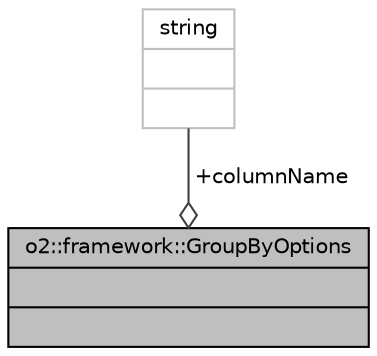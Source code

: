 digraph "o2::framework::GroupByOptions"
{
 // INTERACTIVE_SVG=YES
  bgcolor="transparent";
  edge [fontname="Helvetica",fontsize="10",labelfontname="Helvetica",labelfontsize="10"];
  node [fontname="Helvetica",fontsize="10",shape=record];
  Node1 [label="{o2::framework::GroupByOptions\n||}",height=0.2,width=0.4,color="black", fillcolor="grey75", style="filled", fontcolor="black"];
  Node2 -> Node1 [color="grey25",fontsize="10",style="solid",label=" +columnName" ,arrowhead="odiamond",fontname="Helvetica"];
  Node2 [label="{string\n||}",height=0.2,width=0.4,color="grey75"];
}
